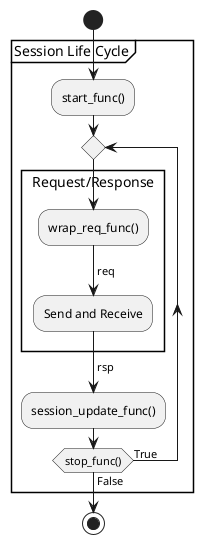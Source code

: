 @startuml

start

partition "Session Life Cycle" {

:start_func();

repeat
rectangle "Request/Response" {
  :wrap_req_func();
  -> req;
  :Send and Receive;
  -> rsp;
}

:session_update_func();

repeat while (stop_func())  is (True) not (False)

}
stop


@enduml
